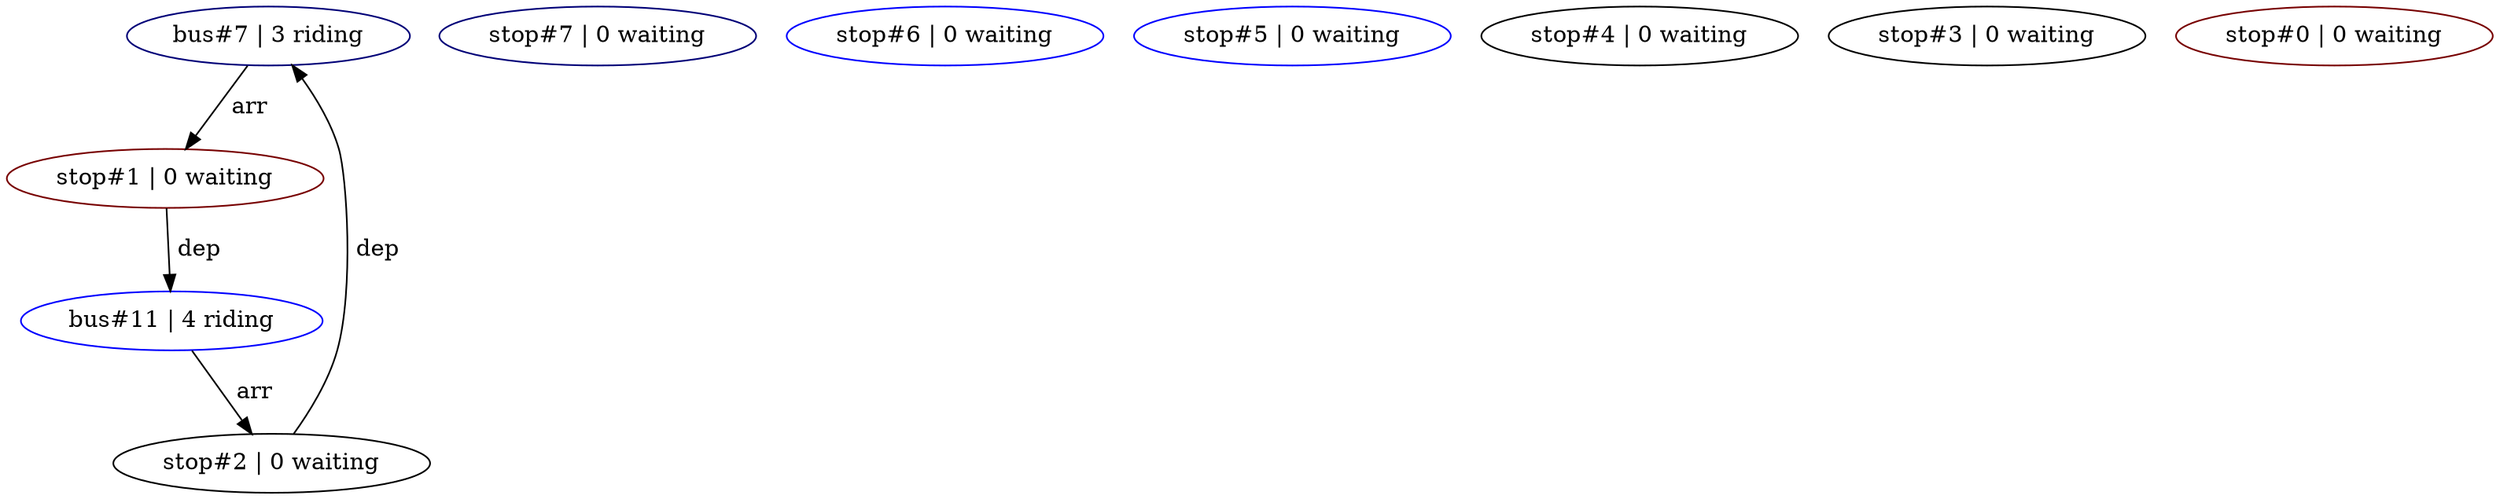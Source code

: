digraph G
{
  bus7 [ label="bus#7 | 3 riding", color="#000077"];
  bus11 [ label="bus#11 | 4 riding", color="#0000FF"];

  stop7 [ label="stop#7 | 0 waiting", color="#000077"];
  stop6 [ label="stop#6 | 0 waiting", color="#0000FF"];
  stop5 [ label="stop#5 | 0 waiting", color="#0000FF"];
  stop4 [ label="stop#4 | 0 waiting", color="#000000"];
  stop3 [ label="stop#3 | 0 waiting", color="#000000"];
  stop2 [ label="stop#2 | 0 waiting", color="#000000"];
  stop1 [ label="stop#1 | 0 waiting", color="#770000"];
  stop0 [ label="stop#0 | 0 waiting", color="#770000"];

  stop2 -> bus7 [ label=" dep" ];
  bus7 -> stop1 [ label=" arr" ];
  stop1 -> bus11 [ label=" dep" ];
  bus11 -> stop2 [ label=" arr" ];
}
